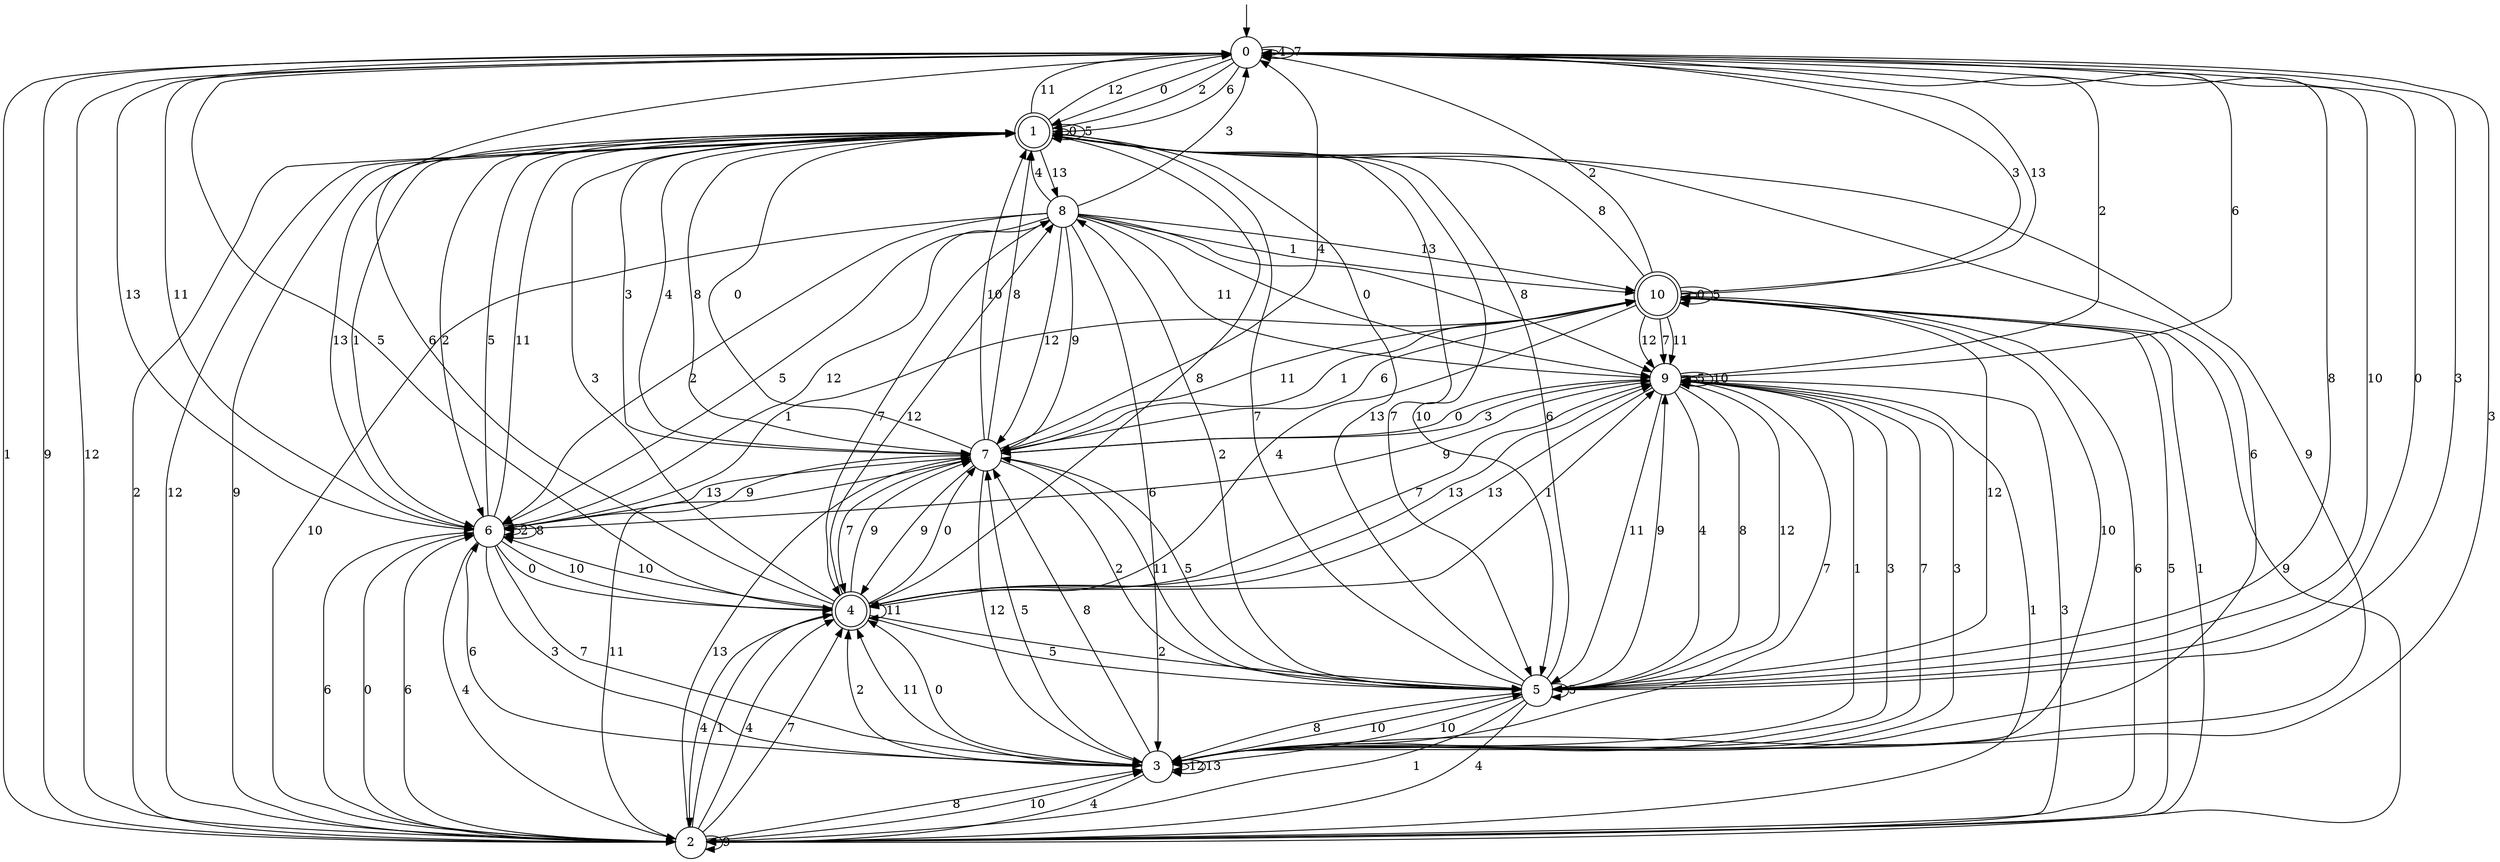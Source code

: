 digraph g {

	s0 [shape="circle" label="0"];
	s1 [shape="doublecircle" label="1"];
	s2 [shape="circle" label="2"];
	s3 [shape="circle" label="3"];
	s4 [shape="doublecircle" label="4"];
	s5 [shape="circle" label="5"];
	s6 [shape="circle" label="6"];
	s7 [shape="circle" label="7"];
	s8 [shape="circle" label="8"];
	s9 [shape="circle" label="9"];
	s10 [shape="doublecircle" label="10"];
	s0 -> s1 [label="0"];
	s0 -> s2 [label="1"];
	s0 -> s1 [label="2"];
	s0 -> s3 [label="3"];
	s0 -> s0 [label="4"];
	s0 -> s4 [label="5"];
	s0 -> s1 [label="6"];
	s0 -> s0 [label="7"];
	s0 -> s5 [label="8"];
	s0 -> s2 [label="9"];
	s0 -> s5 [label="10"];
	s0 -> s6 [label="11"];
	s0 -> s2 [label="12"];
	s0 -> s6 [label="13"];
	s1 -> s1 [label="0"];
	s1 -> s6 [label="1"];
	s1 -> s6 [label="2"];
	s1 -> s7 [label="3"];
	s1 -> s7 [label="4"];
	s1 -> s1 [label="5"];
	s1 -> s3 [label="6"];
	s1 -> s5 [label="7"];
	s1 -> s7 [label="8"];
	s1 -> s2 [label="9"];
	s1 -> s5 [label="10"];
	s1 -> s0 [label="11"];
	s1 -> s0 [label="12"];
	s1 -> s8 [label="13"];
	s2 -> s6 [label="0"];
	s2 -> s4 [label="1"];
	s2 -> s1 [label="2"];
	s2 -> s9 [label="3"];
	s2 -> s4 [label="4"];
	s2 -> s10 [label="5"];
	s2 -> s6 [label="6"];
	s2 -> s4 [label="7"];
	s2 -> s3 [label="8"];
	s2 -> s2 [label="9"];
	s2 -> s3 [label="10"];
	s2 -> s7 [label="11"];
	s2 -> s1 [label="12"];
	s2 -> s7 [label="13"];
	s3 -> s4 [label="0"];
	s3 -> s9 [label="1"];
	s3 -> s4 [label="2"];
	s3 -> s9 [label="3"];
	s3 -> s2 [label="4"];
	s3 -> s7 [label="5"];
	s3 -> s6 [label="6"];
	s3 -> s9 [label="7"];
	s3 -> s7 [label="8"];
	s3 -> s1 [label="9"];
	s3 -> s5 [label="10"];
	s3 -> s4 [label="11"];
	s3 -> s3 [label="12"];
	s3 -> s3 [label="13"];
	s4 -> s7 [label="0"];
	s4 -> s9 [label="1"];
	s4 -> s5 [label="2"];
	s4 -> s1 [label="3"];
	s4 -> s2 [label="4"];
	s4 -> s5 [label="5"];
	s4 -> s0 [label="6"];
	s4 -> s9 [label="7"];
	s4 -> s1 [label="8"];
	s4 -> s7 [label="9"];
	s4 -> s6 [label="10"];
	s4 -> s4 [label="11"];
	s4 -> s8 [label="12"];
	s4 -> s9 [label="13"];
	s5 -> s0 [label="0"];
	s5 -> s2 [label="1"];
	s5 -> s8 [label="2"];
	s5 -> s0 [label="3"];
	s5 -> s2 [label="4"];
	s5 -> s5 [label="5"];
	s5 -> s1 [label="6"];
	s5 -> s1 [label="7"];
	s5 -> s3 [label="8"];
	s5 -> s9 [label="9"];
	s5 -> s3 [label="10"];
	s5 -> s7 [label="11"];
	s5 -> s10 [label="12"];
	s5 -> s1 [label="13"];
	s6 -> s4 [label="0"];
	s6 -> s10 [label="1"];
	s6 -> s6 [label="2"];
	s6 -> s3 [label="3"];
	s6 -> s2 [label="4"];
	s6 -> s1 [label="5"];
	s6 -> s2 [label="6"];
	s6 -> s3 [label="7"];
	s6 -> s6 [label="8"];
	s6 -> s7 [label="9"];
	s6 -> s4 [label="10"];
	s6 -> s1 [label="11"];
	s6 -> s8 [label="12"];
	s6 -> s1 [label="13"];
	s7 -> s1 [label="0"];
	s7 -> s10 [label="1"];
	s7 -> s5 [label="2"];
	s7 -> s9 [label="3"];
	s7 -> s0 [label="4"];
	s7 -> s5 [label="5"];
	s7 -> s10 [label="6"];
	s7 -> s4 [label="7"];
	s7 -> s1 [label="8"];
	s7 -> s4 [label="9"];
	s7 -> s1 [label="10"];
	s7 -> s10 [label="11"];
	s7 -> s3 [label="12"];
	s7 -> s6 [label="13"];
	s8 -> s9 [label="0"];
	s8 -> s10 [label="1"];
	s8 -> s6 [label="2"];
	s8 -> s0 [label="3"];
	s8 -> s1 [label="4"];
	s8 -> s6 [label="5"];
	s8 -> s3 [label="6"];
	s8 -> s4 [label="7"];
	s8 -> s9 [label="8"];
	s8 -> s7 [label="9"];
	s8 -> s2 [label="10"];
	s8 -> s9 [label="11"];
	s8 -> s7 [label="12"];
	s8 -> s10 [label="13"];
	s9 -> s7 [label="0"];
	s9 -> s2 [label="1"];
	s9 -> s0 [label="2"];
	s9 -> s3 [label="3"];
	s9 -> s5 [label="4"];
	s9 -> s9 [label="5"];
	s9 -> s0 [label="6"];
	s9 -> s3 [label="7"];
	s9 -> s5 [label="8"];
	s9 -> s6 [label="9"];
	s9 -> s9 [label="10"];
	s9 -> s5 [label="11"];
	s9 -> s5 [label="12"];
	s9 -> s4 [label="13"];
	s10 -> s10 [label="0"];
	s10 -> s2 [label="1"];
	s10 -> s0 [label="2"];
	s10 -> s0 [label="3"];
	s10 -> s4 [label="4"];
	s10 -> s10 [label="5"];
	s10 -> s2 [label="6"];
	s10 -> s9 [label="7"];
	s10 -> s1 [label="8"];
	s10 -> s2 [label="9"];
	s10 -> s3 [label="10"];
	s10 -> s9 [label="11"];
	s10 -> s9 [label="12"];
	s10 -> s0 [label="13"];

__start0 [label="" shape="none" width="0" height="0"];
__start0 -> s0;

}
